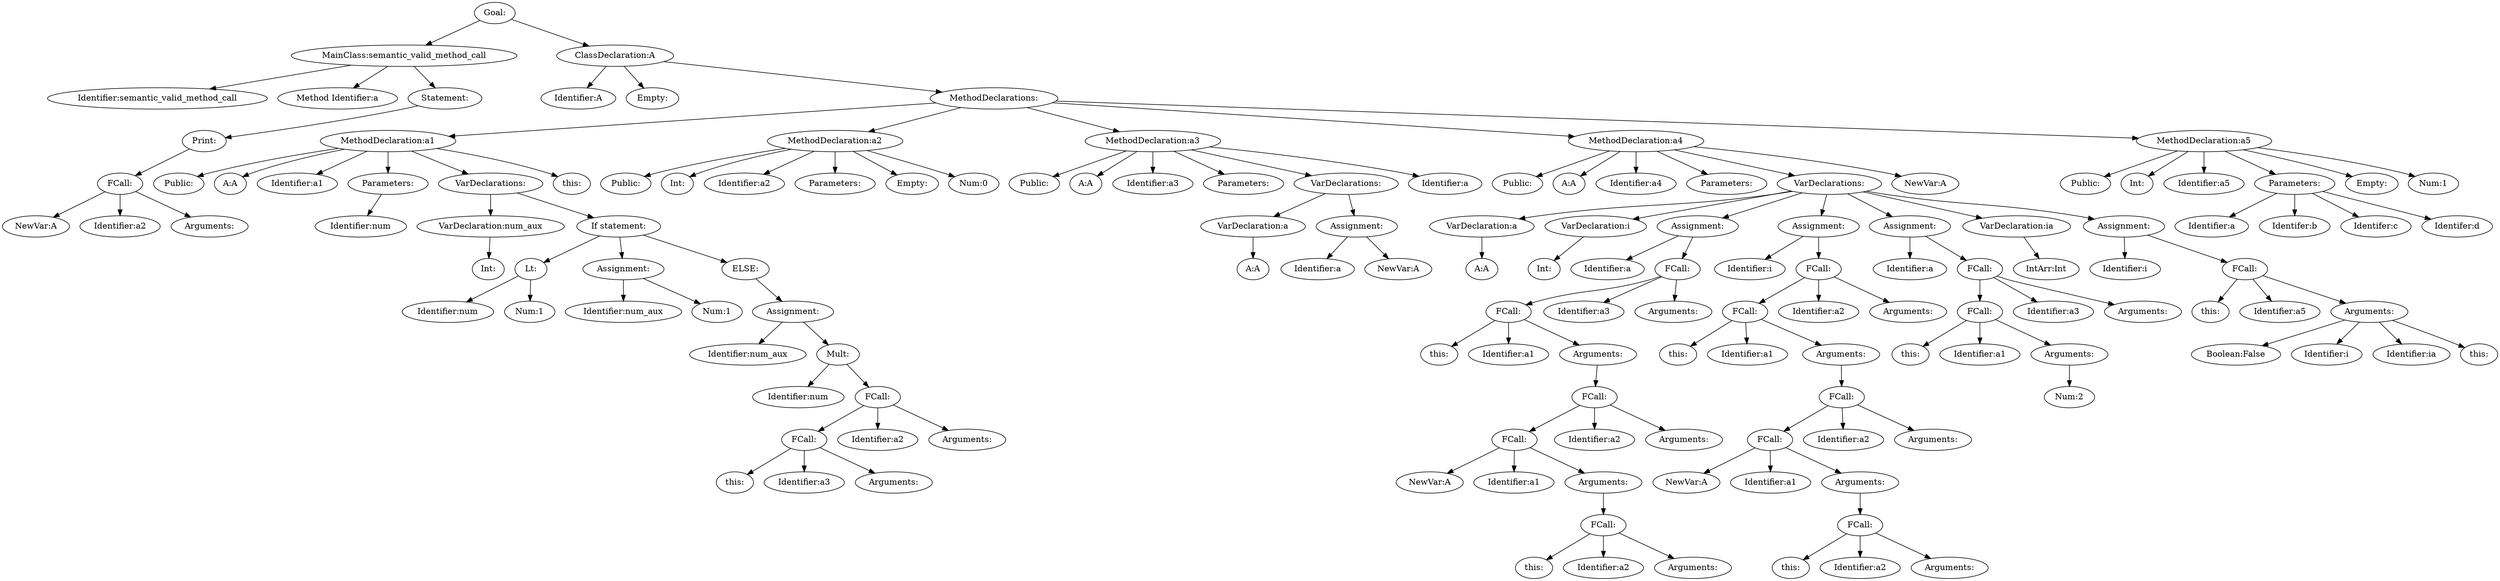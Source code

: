 digraph {
n0 [label="Goal:"];
n1 [label="MainClass:semantic_valid_method_call"];
n2 [label="Identifier:semantic_valid_method_call"];
n1 -> n2
n3 [label="Method Identifier:a"];
n1 -> n3
n4 [label="Statement:"];
n5 [label="Print:"];
n6 [label="FCall:"];
n7 [label="NewVar:A"];
n6 -> n7
n8 [label="Identifier:a2"];
n6 -> n8
n9 [label="Arguments:"];
n6 -> n9
n5 -> n6
n4 -> n5
n1 -> n4
n0 -> n1
n10 [label="ClassDeclaration:A"];
n11 [label="Identifier:A"];
n10 -> n11
n12 [label="Empty:"];
n10 -> n12
n13 [label="MethodDeclarations:"];
n14 [label="MethodDeclaration:a1"];
n15 [label="Public:"];
n14 -> n15
n16 [label="A:A"];
n14 -> n16
n17 [label="Identifier:a1"];
n14 -> n17
n18 [label="Parameters:"];
n19 [label="Identifier:num"];
n18 -> n19
n14 -> n18
n20 [label="VarDeclarations:"];
n21 [label="VarDeclaration:num_aux"];
n22 [label="Int:"];
n21 -> n22
n20 -> n21
n23 [label="If statement:"];
n24 [label="Lt:"];
n25 [label="Identifier:num"];
n24 -> n25
n26 [label="Num:1"];
n24 -> n26
n23 -> n24
n27 [label="Assignment:"];
n28 [label="Identifier:num_aux"];
n27 -> n28
n29 [label="Num:1"];
n27 -> n29
n23 -> n27
n30 [label="ELSE:"];
n31 [label="Assignment:"];
n32 [label="Identifier:num_aux"];
n31 -> n32
n33 [label="Mult:"];
n34 [label="Identifier:num"];
n33 -> n34
n35 [label="FCall:"];
n36 [label="FCall:"];
n37 [label="this:"];
n36 -> n37
n38 [label="Identifier:a3"];
n36 -> n38
n39 [label="Arguments:"];
n36 -> n39
n35 -> n36
n40 [label="Identifier:a2"];
n35 -> n40
n41 [label="Arguments:"];
n35 -> n41
n33 -> n35
n31 -> n33
n30 -> n31
n23 -> n30
n20 -> n23
n14 -> n20
n42 [label="this:"];
n14 -> n42
n13 -> n14
n43 [label="MethodDeclaration:a2"];
n44 [label="Public:"];
n43 -> n44
n45 [label="Int:"];
n43 -> n45
n46 [label="Identifier:a2"];
n43 -> n46
n47 [label="Parameters:"];
n43 -> n47
n48 [label="Empty:"];
n43 -> n48
n49 [label="Num:0"];
n43 -> n49
n13 -> n43
n50 [label="MethodDeclaration:a3"];
n51 [label="Public:"];
n50 -> n51
n52 [label="A:A"];
n50 -> n52
n53 [label="Identifier:a3"];
n50 -> n53
n54 [label="Parameters:"];
n50 -> n54
n55 [label="VarDeclarations:"];
n56 [label="VarDeclaration:a"];
n57 [label="A:A"];
n56 -> n57
n55 -> n56
n58 [label="Assignment:"];
n59 [label="Identifier:a"];
n58 -> n59
n60 [label="NewVar:A"];
n58 -> n60
n55 -> n58
n50 -> n55
n61 [label="Identifier:a"];
n50 -> n61
n13 -> n50
n62 [label="MethodDeclaration:a4"];
n63 [label="Public:"];
n62 -> n63
n64 [label="A:A"];
n62 -> n64
n65 [label="Identifier:a4"];
n62 -> n65
n66 [label="Parameters:"];
n62 -> n66
n67 [label="VarDeclarations:"];
n68 [label="VarDeclaration:a"];
n69 [label="A:A"];
n68 -> n69
n67 -> n68
n70 [label="VarDeclaration:i"];
n71 [label="Int:"];
n70 -> n71
n67 -> n70
n72 [label="Assignment:"];
n73 [label="Identifier:a"];
n72 -> n73
n74 [label="FCall:"];
n75 [label="FCall:"];
n76 [label="this:"];
n75 -> n76
n77 [label="Identifier:a1"];
n75 -> n77
n78 [label="Arguments:"];
n79 [label="FCall:"];
n80 [label="FCall:"];
n81 [label="NewVar:A"];
n80 -> n81
n82 [label="Identifier:a1"];
n80 -> n82
n83 [label="Arguments:"];
n84 [label="FCall:"];
n85 [label="this:"];
n84 -> n85
n86 [label="Identifier:a2"];
n84 -> n86
n87 [label="Arguments:"];
n84 -> n87
n83 -> n84
n80 -> n83
n79 -> n80
n88 [label="Identifier:a2"];
n79 -> n88
n89 [label="Arguments:"];
n79 -> n89
n78 -> n79
n75 -> n78
n74 -> n75
n90 [label="Identifier:a3"];
n74 -> n90
n91 [label="Arguments:"];
n74 -> n91
n72 -> n74
n67 -> n72
n92 [label="Assignment:"];
n93 [label="Identifier:i"];
n92 -> n93
n94 [label="FCall:"];
n95 [label="FCall:"];
n96 [label="this:"];
n95 -> n96
n97 [label="Identifier:a1"];
n95 -> n97
n98 [label="Arguments:"];
n99 [label="FCall:"];
n100 [label="FCall:"];
n101 [label="NewVar:A"];
n100 -> n101
n102 [label="Identifier:a1"];
n100 -> n102
n103 [label="Arguments:"];
n104 [label="FCall:"];
n105 [label="this:"];
n104 -> n105
n106 [label="Identifier:a2"];
n104 -> n106
n107 [label="Arguments:"];
n104 -> n107
n103 -> n104
n100 -> n103
n99 -> n100
n108 [label="Identifier:a2"];
n99 -> n108
n109 [label="Arguments:"];
n99 -> n109
n98 -> n99
n95 -> n98
n94 -> n95
n110 [label="Identifier:a2"];
n94 -> n110
n111 [label="Arguments:"];
n94 -> n111
n92 -> n94
n67 -> n92
n112 [label="Assignment:"];
n113 [label="Identifier:a"];
n112 -> n113
n114 [label="FCall:"];
n115 [label="FCall:"];
n116 [label="this:"];
n115 -> n116
n117 [label="Identifier:a1"];
n115 -> n117
n118 [label="Arguments:"];
n119 [label="Num:2"];
n118 -> n119
n115 -> n118
n114 -> n115
n120 [label="Identifier:a3"];
n114 -> n120
n121 [label="Arguments:"];
n114 -> n121
n112 -> n114
n67 -> n112
n122 [label="VarDeclaration:ia"];
n123 [label="IntArr:Int"];
n122 -> n123
n67 -> n122
n124 [label="Assignment:"];
n125 [label="Identifier:i"];
n124 -> n125
n126 [label="FCall:"];
n127 [label="this:"];
n126 -> n127
n128 [label="Identifier:a5"];
n126 -> n128
n129 [label="Arguments:"];
n130 [label="Boolean:False"];
n129 -> n130
n131 [label="Identifier:i"];
n129 -> n131
n132 [label="Identifier:ia"];
n129 -> n132
n133 [label="this:"];
n129 -> n133
n126 -> n129
n124 -> n126
n67 -> n124
n62 -> n67
n134 [label="NewVar:A"];
n62 -> n134
n13 -> n62
n135 [label="MethodDeclaration:a5"];
n136 [label="Public:"];
n135 -> n136
n137 [label="Int:"];
n135 -> n137
n138 [label="Identifier:a5"];
n135 -> n138
n139 [label="Parameters:"];
n140 [label="Identifier:a"];
n139 -> n140
n141 [label="Identifer:b"];
n139 -> n141
n142 [label="Identifer:c"];
n139 -> n142
n143 [label="Identifer:d"];
n139 -> n143
n135 -> n139
n144 [label="Empty:"];
n135 -> n144
n145 [label="Num:1"];
n135 -> n145
n13 -> n135
n10 -> n13
n0 -> n10
}
